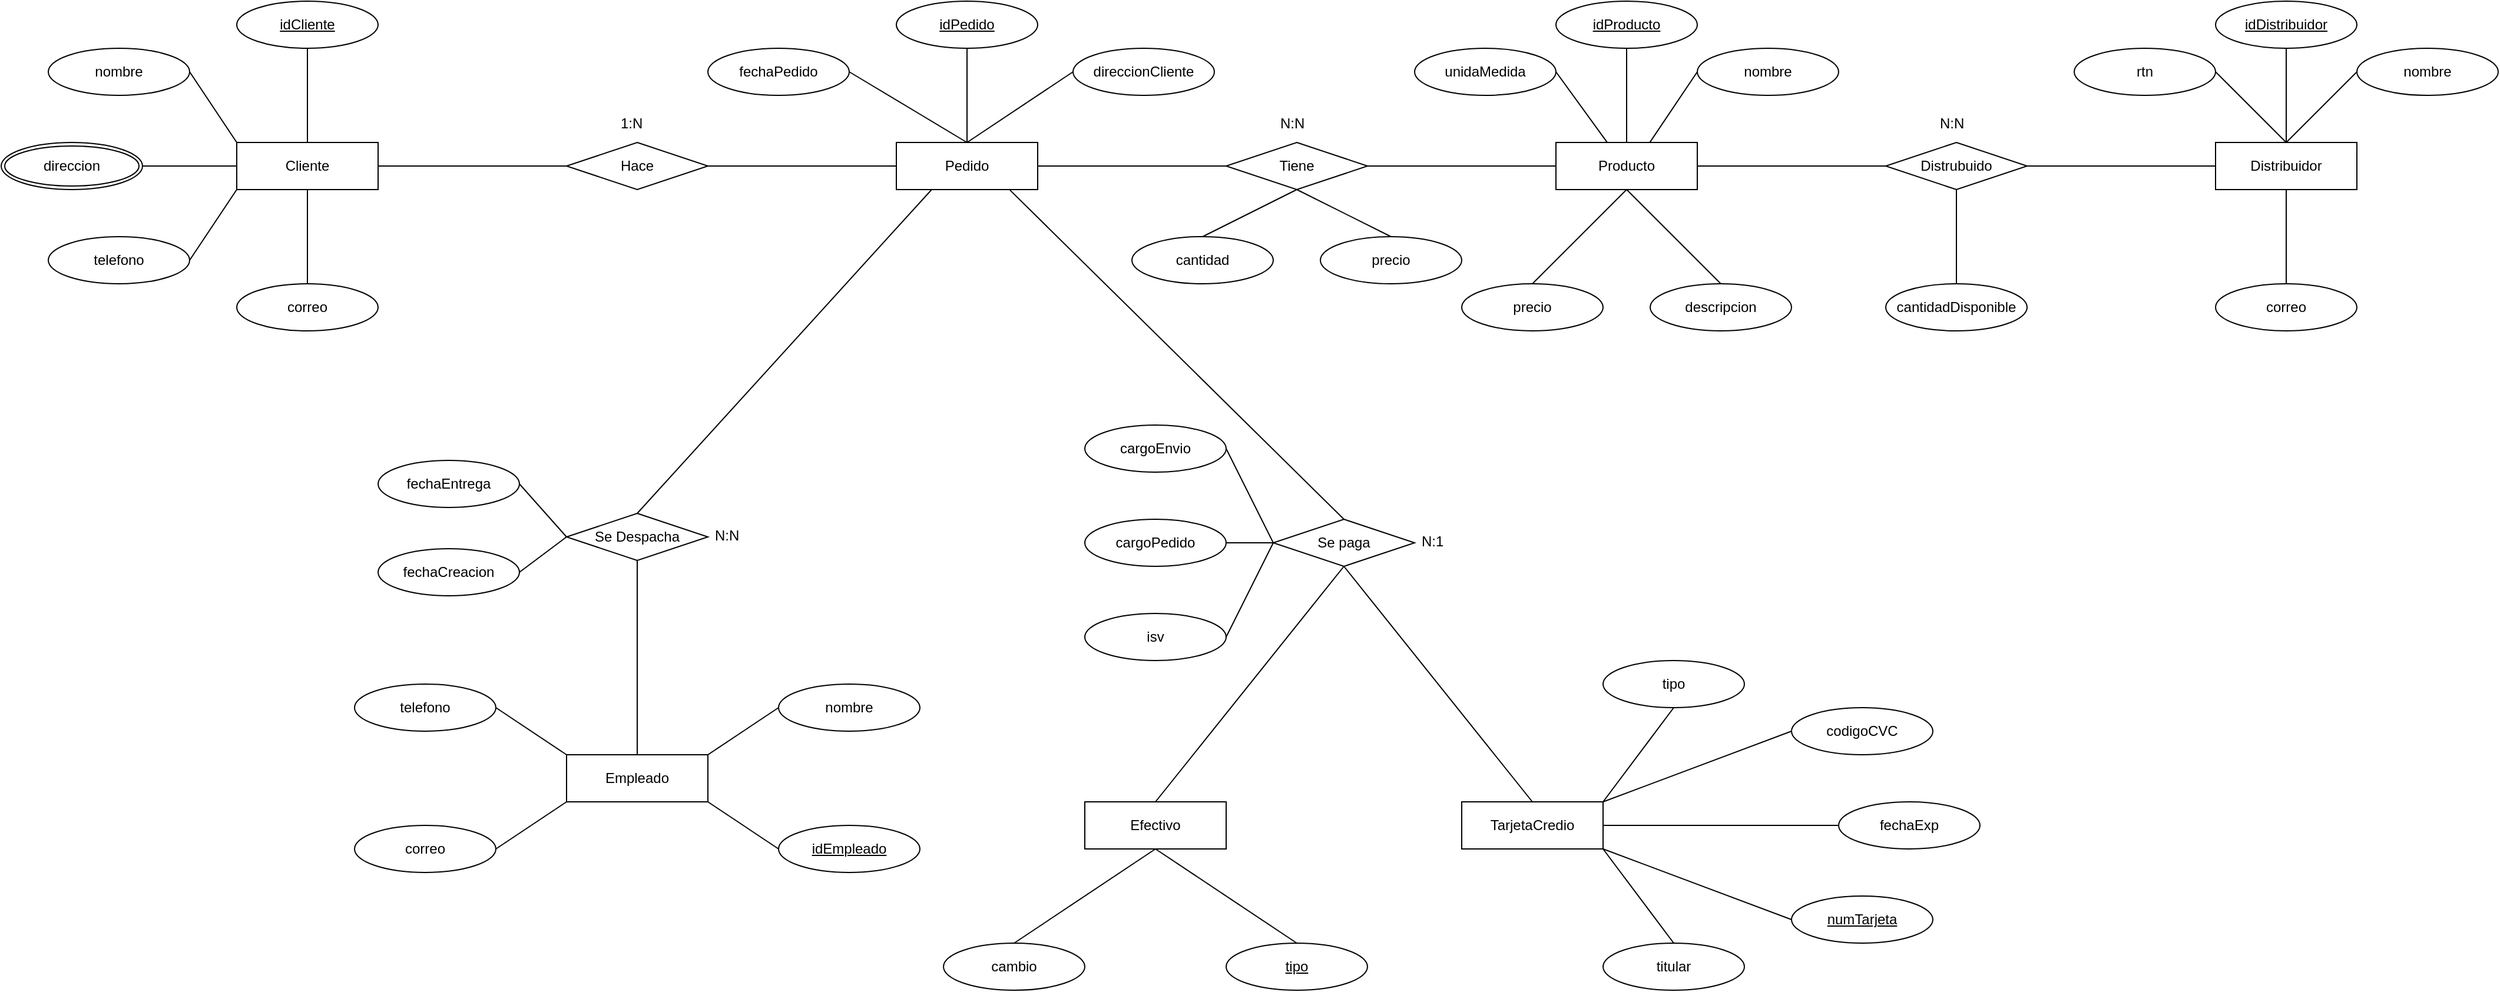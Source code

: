 <mxfile version="13.8.1" type="github">
  <diagram id="cCk7_auXHU_CZTxWtfFX" name="Page-1">
    <mxGraphModel dx="1583" dy="659" grid="1" gridSize="10" guides="1" tooltips="1" connect="1" arrows="1" fold="1" page="1" pageScale="1" pageWidth="1600" pageHeight="900" math="0" shadow="0">
      <root>
        <mxCell id="0" />
        <mxCell id="1" parent="0" />
        <mxCell id="Xc1ay_7yRxXx6vF0XpAz-1" value="Cliente" style="whiteSpace=wrap;html=1;align=center;" parent="1" vertex="1">
          <mxGeometry x="240" y="160" width="120" height="40" as="geometry" />
        </mxCell>
        <mxCell id="Xc1ay_7yRxXx6vF0XpAz-2" value="nombre" style="ellipse;whiteSpace=wrap;html=1;align=center;" parent="1" vertex="1">
          <mxGeometry x="80" y="80" width="120" height="40" as="geometry" />
        </mxCell>
        <mxCell id="Xc1ay_7yRxXx6vF0XpAz-3" value="idCliente" style="ellipse;whiteSpace=wrap;html=1;align=center;fontStyle=4;" parent="1" vertex="1">
          <mxGeometry x="240" y="40" width="120" height="40" as="geometry" />
        </mxCell>
        <mxCell id="Xc1ay_7yRxXx6vF0XpAz-5" value="telefono" style="ellipse;whiteSpace=wrap;html=1;align=center;" parent="1" vertex="1">
          <mxGeometry x="80" y="240" width="120" height="40" as="geometry" />
        </mxCell>
        <mxCell id="Xc1ay_7yRxXx6vF0XpAz-6" value="&lt;div&gt;correo&lt;/div&gt;" style="ellipse;whiteSpace=wrap;html=1;align=center;" parent="1" vertex="1">
          <mxGeometry x="240" y="280" width="120" height="40" as="geometry" />
        </mxCell>
        <mxCell id="Xc1ay_7yRxXx6vF0XpAz-7" value="" style="endArrow=none;html=1;rounded=0;entryX=0.5;entryY=1;entryDx=0;entryDy=0;" parent="1" source="Xc1ay_7yRxXx6vF0XpAz-1" target="Xc1ay_7yRxXx6vF0XpAz-3" edge="1">
          <mxGeometry relative="1" as="geometry">
            <mxPoint x="300" y="159" as="sourcePoint" />
            <mxPoint x="294" y="82" as="targetPoint" />
          </mxGeometry>
        </mxCell>
        <mxCell id="Xc1ay_7yRxXx6vF0XpAz-9" value="" style="endArrow=none;html=1;rounded=0;entryX=0;entryY=1;entryDx=0;entryDy=0;exitX=1;exitY=0.5;exitDx=0;exitDy=0;" parent="1" source="Xc1ay_7yRxXx6vF0XpAz-5" target="Xc1ay_7yRxXx6vF0XpAz-1" edge="1">
          <mxGeometry relative="1" as="geometry">
            <mxPoint x="200" y="260" as="sourcePoint" />
            <mxPoint x="360" y="260" as="targetPoint" />
          </mxGeometry>
        </mxCell>
        <mxCell id="Xc1ay_7yRxXx6vF0XpAz-10" value="" style="endArrow=none;html=1;rounded=0;" parent="1" source="Xc1ay_7yRxXx6vF0XpAz-1" target="Xc1ay_7yRxXx6vF0XpAz-6" edge="1">
          <mxGeometry relative="1" as="geometry">
            <mxPoint x="300" y="200" as="sourcePoint" />
            <mxPoint x="460" y="200" as="targetPoint" />
          </mxGeometry>
        </mxCell>
        <mxCell id="Xc1ay_7yRxXx6vF0XpAz-11" value="" style="endArrow=none;html=1;rounded=0;entryX=0;entryY=0;entryDx=0;entryDy=0;exitX=1;exitY=0.5;exitDx=0;exitDy=0;" parent="1" source="Xc1ay_7yRxXx6vF0XpAz-2" target="Xc1ay_7yRxXx6vF0XpAz-1" edge="1">
          <mxGeometry relative="1" as="geometry">
            <mxPoint x="200" y="110" as="sourcePoint" />
            <mxPoint x="360" y="100" as="targetPoint" />
          </mxGeometry>
        </mxCell>
        <mxCell id="Xc1ay_7yRxXx6vF0XpAz-12" value="" style="endArrow=none;html=1;rounded=0;entryX=0;entryY=0.5;entryDx=0;entryDy=0;" parent="1" target="Xc1ay_7yRxXx6vF0XpAz-1" edge="1">
          <mxGeometry relative="1" as="geometry">
            <mxPoint x="160" y="180" as="sourcePoint" />
            <mxPoint x="320" y="180" as="targetPoint" />
          </mxGeometry>
        </mxCell>
        <mxCell id="Xc1ay_7yRxXx6vF0XpAz-13" value="" style="endArrow=none;html=1;rounded=0;" parent="1" source="Xc1ay_7yRxXx6vF0XpAz-1" target="Xc1ay_7yRxXx6vF0XpAz-14" edge="1">
          <mxGeometry relative="1" as="geometry">
            <mxPoint x="360" y="180" as="sourcePoint" />
            <mxPoint x="520" y="180" as="targetPoint" />
          </mxGeometry>
        </mxCell>
        <mxCell id="Xc1ay_7yRxXx6vF0XpAz-14" value="Hace" style="shape=rhombus;perimeter=rhombusPerimeter;whiteSpace=wrap;html=1;align=center;" parent="1" vertex="1">
          <mxGeometry x="520" y="160" width="120" height="40" as="geometry" />
        </mxCell>
        <mxCell id="Xc1ay_7yRxXx6vF0XpAz-16" value="" style="endArrow=none;html=1;rounded=0;" parent="1" source="Xc1ay_7yRxXx6vF0XpAz-14" target="Xc1ay_7yRxXx6vF0XpAz-17" edge="1">
          <mxGeometry relative="1" as="geometry">
            <mxPoint x="640" y="180" as="sourcePoint" />
            <mxPoint x="800" y="180" as="targetPoint" />
          </mxGeometry>
        </mxCell>
        <mxCell id="Xc1ay_7yRxXx6vF0XpAz-17" value="Pedido" style="whiteSpace=wrap;html=1;align=center;" parent="1" vertex="1">
          <mxGeometry x="800" y="160" width="120" height="40" as="geometry" />
        </mxCell>
        <mxCell id="Xc1ay_7yRxXx6vF0XpAz-18" value="1:N" style="text;strokeColor=none;fillColor=none;spacingLeft=4;spacingRight=4;overflow=hidden;rotatable=0;points=[[0,0.5],[1,0.5]];portConstraint=eastwest;fontSize=12;" parent="1" vertex="1">
          <mxGeometry x="560" y="130" width="40" height="30" as="geometry" />
        </mxCell>
        <mxCell id="Xc1ay_7yRxXx6vF0XpAz-19" value="idPedido" style="ellipse;whiteSpace=wrap;html=1;align=center;fontStyle=4;" parent="1" vertex="1">
          <mxGeometry x="800" y="40" width="120" height="40" as="geometry" />
        </mxCell>
        <mxCell id="Xc1ay_7yRxXx6vF0XpAz-20" value="direccionCliente" style="ellipse;whiteSpace=wrap;html=1;align=center;" parent="1" vertex="1">
          <mxGeometry x="950" y="80" width="120" height="40" as="geometry" />
        </mxCell>
        <mxCell id="Xc1ay_7yRxXx6vF0XpAz-21" value="fechaPedido" style="ellipse;whiteSpace=wrap;html=1;align=center;" parent="1" vertex="1">
          <mxGeometry x="640" y="80" width="120" height="40" as="geometry" />
        </mxCell>
        <mxCell id="Xc1ay_7yRxXx6vF0XpAz-22" value="direccion" style="ellipse;shape=doubleEllipse;margin=3;whiteSpace=wrap;html=1;align=center;" parent="1" vertex="1">
          <mxGeometry x="40" y="160" width="120" height="40" as="geometry" />
        </mxCell>
        <mxCell id="Xc1ay_7yRxXx6vF0XpAz-23" value="" style="endArrow=none;html=1;rounded=0;" parent="1" source="Xc1ay_7yRxXx6vF0XpAz-17" target="Xc1ay_7yRxXx6vF0XpAz-19" edge="1">
          <mxGeometry relative="1" as="geometry">
            <mxPoint x="700" y="80" as="sourcePoint" />
            <mxPoint x="860" y="80" as="targetPoint" />
          </mxGeometry>
        </mxCell>
        <mxCell id="Xc1ay_7yRxXx6vF0XpAz-24" value="" style="endArrow=none;html=1;rounded=0;exitX=1;exitY=0.5;exitDx=0;exitDy=0;entryX=0.5;entryY=0;entryDx=0;entryDy=0;" parent="1" source="Xc1ay_7yRxXx6vF0XpAz-21" target="Xc1ay_7yRxXx6vF0XpAz-17" edge="1">
          <mxGeometry relative="1" as="geometry">
            <mxPoint x="700" y="200" as="sourcePoint" />
            <mxPoint x="860" y="200" as="targetPoint" />
          </mxGeometry>
        </mxCell>
        <mxCell id="Xc1ay_7yRxXx6vF0XpAz-25" value="" style="endArrow=none;html=1;rounded=0;entryX=0;entryY=0.5;entryDx=0;entryDy=0;exitX=0.5;exitY=0;exitDx=0;exitDy=0;" parent="1" source="Xc1ay_7yRxXx6vF0XpAz-17" target="Xc1ay_7yRxXx6vF0XpAz-20" edge="1">
          <mxGeometry relative="1" as="geometry">
            <mxPoint x="860" y="200" as="sourcePoint" />
            <mxPoint x="1020" y="200" as="targetPoint" />
          </mxGeometry>
        </mxCell>
        <mxCell id="Xc1ay_7yRxXx6vF0XpAz-26" value="" style="endArrow=none;html=1;rounded=0;entryX=0;entryY=0.5;entryDx=0;entryDy=0;" parent="1" source="Xc1ay_7yRxXx6vF0XpAz-17" target="Xc1ay_7yRxXx6vF0XpAz-27" edge="1">
          <mxGeometry relative="1" as="geometry">
            <mxPoint x="920" y="180" as="sourcePoint" />
            <mxPoint x="1080" y="180" as="targetPoint" />
          </mxGeometry>
        </mxCell>
        <mxCell id="Xc1ay_7yRxXx6vF0XpAz-27" value="Tiene" style="shape=rhombus;perimeter=rhombusPerimeter;whiteSpace=wrap;html=1;align=center;" parent="1" vertex="1">
          <mxGeometry x="1080" y="160" width="120" height="40" as="geometry" />
        </mxCell>
        <mxCell id="Xc1ay_7yRxXx6vF0XpAz-28" value="N:N" style="text;strokeColor=none;fillColor=none;spacingLeft=4;spacingRight=4;overflow=hidden;rotatable=0;points=[[0,0.5],[1,0.5]];portConstraint=eastwest;fontSize=12;" parent="1" vertex="1">
          <mxGeometry x="1120" y="130" width="40" height="30" as="geometry" />
        </mxCell>
        <mxCell id="Xc1ay_7yRxXx6vF0XpAz-29" value="" style="endArrow=none;html=1;rounded=0;" parent="1" source="Xc1ay_7yRxXx6vF0XpAz-27" target="Xc1ay_7yRxXx6vF0XpAz-32" edge="1">
          <mxGeometry relative="1" as="geometry">
            <mxPoint x="1220" y="220" as="sourcePoint" />
            <mxPoint x="1360" y="180" as="targetPoint" />
          </mxGeometry>
        </mxCell>
        <mxCell id="Xc1ay_7yRxXx6vF0XpAz-30" value="&lt;div&gt;cantidad&lt;/div&gt;" style="ellipse;whiteSpace=wrap;html=1;align=center;" parent="1" vertex="1">
          <mxGeometry x="1000" y="240" width="120" height="40" as="geometry" />
        </mxCell>
        <mxCell id="Xc1ay_7yRxXx6vF0XpAz-31" value="" style="endArrow=none;html=1;rounded=0;exitX=0.5;exitY=0;exitDx=0;exitDy=0;" parent="1" source="Xc1ay_7yRxXx6vF0XpAz-30" edge="1">
          <mxGeometry relative="1" as="geometry">
            <mxPoint x="980" y="200" as="sourcePoint" />
            <mxPoint x="1140" y="200" as="targetPoint" />
          </mxGeometry>
        </mxCell>
        <mxCell id="Xc1ay_7yRxXx6vF0XpAz-32" value="Producto" style="whiteSpace=wrap;html=1;align=center;" parent="1" vertex="1">
          <mxGeometry x="1360" y="160" width="120" height="40" as="geometry" />
        </mxCell>
        <mxCell id="Xc1ay_7yRxXx6vF0XpAz-33" value="nombre" style="ellipse;whiteSpace=wrap;html=1;align=center;" parent="1" vertex="1">
          <mxGeometry x="1480" y="80" width="120" height="40" as="geometry" />
        </mxCell>
        <mxCell id="Xc1ay_7yRxXx6vF0XpAz-34" value="idProducto" style="ellipse;whiteSpace=wrap;html=1;align=center;fontStyle=4;" parent="1" vertex="1">
          <mxGeometry x="1360" y="40" width="120" height="40" as="geometry" />
        </mxCell>
        <mxCell id="Xc1ay_7yRxXx6vF0XpAz-35" value="unidaMedida" style="ellipse;whiteSpace=wrap;html=1;align=center;" parent="1" vertex="1">
          <mxGeometry x="1240" y="80" width="120" height="40" as="geometry" />
        </mxCell>
        <mxCell id="Xc1ay_7yRxXx6vF0XpAz-37" value="descripcion" style="ellipse;whiteSpace=wrap;html=1;align=center;" parent="1" vertex="1">
          <mxGeometry x="1440" y="280" width="120" height="40" as="geometry" />
        </mxCell>
        <mxCell id="Xc1ay_7yRxXx6vF0XpAz-38" value="precio" style="ellipse;whiteSpace=wrap;html=1;align=center;" parent="1" vertex="1">
          <mxGeometry x="1280" y="280" width="120" height="40" as="geometry" />
        </mxCell>
        <mxCell id="Xc1ay_7yRxXx6vF0XpAz-40" value="" style="endArrow=none;html=1;rounded=0;entryX=0.364;entryY=0.004;entryDx=0;entryDy=0;entryPerimeter=0;exitX=1;exitY=0.5;exitDx=0;exitDy=0;" parent="1" source="Xc1ay_7yRxXx6vF0XpAz-35" target="Xc1ay_7yRxXx6vF0XpAz-32" edge="1">
          <mxGeometry relative="1" as="geometry">
            <mxPoint x="1320" y="100" as="sourcePoint" />
            <mxPoint x="1480" y="100" as="targetPoint" />
          </mxGeometry>
        </mxCell>
        <mxCell id="Xc1ay_7yRxXx6vF0XpAz-41" value="" style="endArrow=none;html=1;rounded=0;entryX=0;entryY=0.5;entryDx=0;entryDy=0;exitX=0.663;exitY=0.004;exitDx=0;exitDy=0;exitPerimeter=0;" parent="1" source="Xc1ay_7yRxXx6vF0XpAz-32" target="Xc1ay_7yRxXx6vF0XpAz-33" edge="1">
          <mxGeometry relative="1" as="geometry">
            <mxPoint x="1360" y="100" as="sourcePoint" />
            <mxPoint x="1520" y="100" as="targetPoint" />
          </mxGeometry>
        </mxCell>
        <mxCell id="Xc1ay_7yRxXx6vF0XpAz-42" value="" style="endArrow=none;html=1;rounded=0;exitX=0.5;exitY=0;exitDx=0;exitDy=0;entryX=0.5;entryY=1;entryDx=0;entryDy=0;" parent="1" source="Xc1ay_7yRxXx6vF0XpAz-32" target="Xc1ay_7yRxXx6vF0XpAz-34" edge="1">
          <mxGeometry relative="1" as="geometry">
            <mxPoint x="1270" y="80" as="sourcePoint" />
            <mxPoint x="1430" y="80" as="targetPoint" />
          </mxGeometry>
        </mxCell>
        <mxCell id="Xc1ay_7yRxXx6vF0XpAz-43" value="" style="endArrow=none;html=1;rounded=0;entryX=0.5;entryY=1;entryDx=0;entryDy=0;exitX=0.5;exitY=0;exitDx=0;exitDy=0;" parent="1" source="Xc1ay_7yRxXx6vF0XpAz-38" target="Xc1ay_7yRxXx6vF0XpAz-32" edge="1">
          <mxGeometry relative="1" as="geometry">
            <mxPoint x="1340" y="280" as="sourcePoint" />
            <mxPoint x="1500" y="280" as="targetPoint" />
          </mxGeometry>
        </mxCell>
        <mxCell id="Xc1ay_7yRxXx6vF0XpAz-44" value="" style="endArrow=none;html=1;rounded=0;entryX=0.5;entryY=0;entryDx=0;entryDy=0;" parent="1" target="Xc1ay_7yRxXx6vF0XpAz-37" edge="1">
          <mxGeometry relative="1" as="geometry">
            <mxPoint x="1420" y="200" as="sourcePoint" />
            <mxPoint x="1580" y="200" as="targetPoint" />
          </mxGeometry>
        </mxCell>
        <mxCell id="Xc1ay_7yRxXx6vF0XpAz-45" value="" style="endArrow=none;html=1;rounded=0;" parent="1" source="Xc1ay_7yRxXx6vF0XpAz-32" target="Xc1ay_7yRxXx6vF0XpAz-47" edge="1">
          <mxGeometry relative="1" as="geometry">
            <mxPoint x="1470" y="180.21" as="sourcePoint" />
            <mxPoint x="1640" y="180" as="targetPoint" />
          </mxGeometry>
        </mxCell>
        <mxCell id="Xc1ay_7yRxXx6vF0XpAz-47" value="Distrubuido" style="shape=rhombus;perimeter=rhombusPerimeter;whiteSpace=wrap;html=1;align=center;" parent="1" vertex="1">
          <mxGeometry x="1640" y="160" width="120" height="40" as="geometry" />
        </mxCell>
        <mxCell id="Xc1ay_7yRxXx6vF0XpAz-48" value="" style="endArrow=none;html=1;rounded=0;" parent="1" source="Xc1ay_7yRxXx6vF0XpAz-47" target="Xc1ay_7yRxXx6vF0XpAz-49" edge="1">
          <mxGeometry relative="1" as="geometry">
            <mxPoint x="1760" y="180" as="sourcePoint" />
            <mxPoint x="1920" y="180" as="targetPoint" />
          </mxGeometry>
        </mxCell>
        <mxCell id="Xc1ay_7yRxXx6vF0XpAz-49" value="Distribuidor" style="whiteSpace=wrap;html=1;align=center;" parent="1" vertex="1">
          <mxGeometry x="1920" y="160" width="120" height="40" as="geometry" />
        </mxCell>
        <mxCell id="Xc1ay_7yRxXx6vF0XpAz-51" value="cantidadDisponible" style="ellipse;whiteSpace=wrap;html=1;align=center;" parent="1" vertex="1">
          <mxGeometry x="1640" y="280" width="120" height="40" as="geometry" />
        </mxCell>
        <mxCell id="Xc1ay_7yRxXx6vF0XpAz-52" value="" style="endArrow=none;html=1;rounded=0;" parent="1" source="Xc1ay_7yRxXx6vF0XpAz-51" target="Xc1ay_7yRxXx6vF0XpAz-47" edge="1">
          <mxGeometry relative="1" as="geometry">
            <mxPoint x="1660" y="110" as="sourcePoint" />
            <mxPoint x="1820" y="110" as="targetPoint" />
          </mxGeometry>
        </mxCell>
        <mxCell id="Xc1ay_7yRxXx6vF0XpAz-53" value="N:N" style="text;strokeColor=none;fillColor=none;spacingLeft=4;spacingRight=4;overflow=hidden;rotatable=0;points=[[0,0.5],[1,0.5]];portConstraint=eastwest;fontSize=12;" parent="1" vertex="1">
          <mxGeometry x="1680" y="130" width="40" height="30" as="geometry" />
        </mxCell>
        <mxCell id="Xc1ay_7yRxXx6vF0XpAz-54" value="idDistribuidor" style="ellipse;whiteSpace=wrap;html=1;align=center;fontStyle=4;" parent="1" vertex="1">
          <mxGeometry x="1920" y="40" width="120" height="40" as="geometry" />
        </mxCell>
        <mxCell id="Xc1ay_7yRxXx6vF0XpAz-55" value="rtn" style="ellipse;whiteSpace=wrap;html=1;align=center;" parent="1" vertex="1">
          <mxGeometry x="1800" y="80" width="120" height="40" as="geometry" />
        </mxCell>
        <mxCell id="Xc1ay_7yRxXx6vF0XpAz-56" value="nombre" style="ellipse;whiteSpace=wrap;html=1;align=center;" parent="1" vertex="1">
          <mxGeometry x="2040" y="80" width="120" height="40" as="geometry" />
        </mxCell>
        <mxCell id="Xc1ay_7yRxXx6vF0XpAz-57" value="&lt;div&gt;correo&lt;/div&gt;" style="ellipse;whiteSpace=wrap;html=1;align=center;" parent="1" vertex="1">
          <mxGeometry x="1920" y="280" width="120" height="40" as="geometry" />
        </mxCell>
        <mxCell id="Xc1ay_7yRxXx6vF0XpAz-59" value="" style="endArrow=none;html=1;rounded=0;entryX=0.5;entryY=1;entryDx=0;entryDy=0;exitX=0.5;exitY=0;exitDx=0;exitDy=0;" parent="1" source="Xc1ay_7yRxXx6vF0XpAz-49" target="Xc1ay_7yRxXx6vF0XpAz-54" edge="1">
          <mxGeometry relative="1" as="geometry">
            <mxPoint x="1890" y="140" as="sourcePoint" />
            <mxPoint x="2050" y="140" as="targetPoint" />
          </mxGeometry>
        </mxCell>
        <mxCell id="Xc1ay_7yRxXx6vF0XpAz-60" value="" style="endArrow=none;html=1;rounded=0;entryX=0.5;entryY=0;entryDx=0;entryDy=0;exitX=1;exitY=0.5;exitDx=0;exitDy=0;" parent="1" source="Xc1ay_7yRxXx6vF0XpAz-55" target="Xc1ay_7yRxXx6vF0XpAz-49" edge="1">
          <mxGeometry relative="1" as="geometry">
            <mxPoint x="1920" y="100" as="sourcePoint" />
            <mxPoint x="2080" y="100" as="targetPoint" />
          </mxGeometry>
        </mxCell>
        <mxCell id="Xc1ay_7yRxXx6vF0XpAz-61" value="" style="endArrow=none;html=1;rounded=0;exitX=0.5;exitY=0;exitDx=0;exitDy=0;entryX=0;entryY=0.5;entryDx=0;entryDy=0;" parent="1" source="Xc1ay_7yRxXx6vF0XpAz-49" target="Xc1ay_7yRxXx6vF0XpAz-56" edge="1">
          <mxGeometry relative="1" as="geometry">
            <mxPoint x="1880" y="100" as="sourcePoint" />
            <mxPoint x="2040" y="100" as="targetPoint" />
          </mxGeometry>
        </mxCell>
        <mxCell id="Xc1ay_7yRxXx6vF0XpAz-62" value="" style="endArrow=none;html=1;rounded=0;entryX=0.5;entryY=1;entryDx=0;entryDy=0;exitX=0.5;exitY=0;exitDx=0;exitDy=0;" parent="1" source="Xc1ay_7yRxXx6vF0XpAz-57" target="Xc1ay_7yRxXx6vF0XpAz-49" edge="1">
          <mxGeometry relative="1" as="geometry">
            <mxPoint x="1900" y="280" as="sourcePoint" />
            <mxPoint x="2060" y="280" as="targetPoint" />
          </mxGeometry>
        </mxCell>
        <mxCell id="Xc1ay_7yRxXx6vF0XpAz-64" value="" style="endArrow=none;html=1;rounded=0;entryX=0.25;entryY=1;entryDx=0;entryDy=0;exitX=0.5;exitY=0;exitDx=0;exitDy=0;" parent="1" source="Xc1ay_7yRxXx6vF0XpAz-65" target="Xc1ay_7yRxXx6vF0XpAz-17" edge="1">
          <mxGeometry relative="1" as="geometry">
            <mxPoint x="860" y="390" as="sourcePoint" />
            <mxPoint x="860" y="200" as="targetPoint" />
          </mxGeometry>
        </mxCell>
        <mxCell id="Xc1ay_7yRxXx6vF0XpAz-65" value="Se Despacha" style="shape=rhombus;perimeter=rhombusPerimeter;whiteSpace=wrap;html=1;align=center;" parent="1" vertex="1">
          <mxGeometry x="520" y="475" width="120" height="40" as="geometry" />
        </mxCell>
        <mxCell id="Xc1ay_7yRxXx6vF0XpAz-68" value="" style="endArrow=none;html=1;rounded=0;entryX=0.5;entryY=1;entryDx=0;entryDy=0;" parent="1" source="Xc1ay_7yRxXx6vF0XpAz-69" target="Xc1ay_7yRxXx6vF0XpAz-65" edge="1">
          <mxGeometry relative="1" as="geometry">
            <mxPoint x="819.41" y="690" as="sourcePoint" />
            <mxPoint x="819.41" y="500.0" as="targetPoint" />
          </mxGeometry>
        </mxCell>
        <mxCell id="Xc1ay_7yRxXx6vF0XpAz-69" value="Empleado" style="whiteSpace=wrap;html=1;align=center;" parent="1" vertex="1">
          <mxGeometry x="520" y="680" width="120" height="40" as="geometry" />
        </mxCell>
        <mxCell id="Xc1ay_7yRxXx6vF0XpAz-70" value="nombre" style="ellipse;whiteSpace=wrap;html=1;align=center;" parent="1" vertex="1">
          <mxGeometry x="700" y="620" width="120" height="40" as="geometry" />
        </mxCell>
        <mxCell id="Xc1ay_7yRxXx6vF0XpAz-71" value="idEmpleado" style="ellipse;whiteSpace=wrap;html=1;align=center;fontStyle=4;" parent="1" vertex="1">
          <mxGeometry x="700" y="740" width="120" height="40" as="geometry" />
        </mxCell>
        <mxCell id="Xc1ay_7yRxXx6vF0XpAz-72" value="telefono" style="ellipse;whiteSpace=wrap;html=1;align=center;" parent="1" vertex="1">
          <mxGeometry x="340" y="620" width="120" height="40" as="geometry" />
        </mxCell>
        <mxCell id="Xc1ay_7yRxXx6vF0XpAz-73" value="&lt;div&gt;correo&lt;/div&gt;" style="ellipse;whiteSpace=wrap;html=1;align=center;" parent="1" vertex="1">
          <mxGeometry x="340" y="740" width="120" height="40" as="geometry" />
        </mxCell>
        <mxCell id="Xc1ay_7yRxXx6vF0XpAz-75" value="fechaEntrega" style="ellipse;whiteSpace=wrap;html=1;align=center;" parent="1" vertex="1">
          <mxGeometry x="360" y="430" width="120" height="40" as="geometry" />
        </mxCell>
        <mxCell id="Xc1ay_7yRxXx6vF0XpAz-76" value="fechaCreacion" style="ellipse;whiteSpace=wrap;html=1;align=center;" parent="1" vertex="1">
          <mxGeometry x="360" y="505" width="120" height="40" as="geometry" />
        </mxCell>
        <mxCell id="Xc1ay_7yRxXx6vF0XpAz-77" value="" style="endArrow=none;html=1;rounded=0;exitX=1;exitY=0.5;exitDx=0;exitDy=0;entryX=0;entryY=0.5;entryDx=0;entryDy=0;" parent="1" source="Xc1ay_7yRxXx6vF0XpAz-75" target="Xc1ay_7yRxXx6vF0XpAz-65" edge="1">
          <mxGeometry relative="1" as="geometry">
            <mxPoint x="420" y="565" as="sourcePoint" />
            <mxPoint x="580" y="565" as="targetPoint" />
          </mxGeometry>
        </mxCell>
        <mxCell id="Xc1ay_7yRxXx6vF0XpAz-78" value="" style="endArrow=none;html=1;rounded=0;exitX=0;exitY=0.5;exitDx=0;exitDy=0;entryX=1;entryY=0.5;entryDx=0;entryDy=0;" parent="1" source="Xc1ay_7yRxXx6vF0XpAz-65" target="Xc1ay_7yRxXx6vF0XpAz-76" edge="1">
          <mxGeometry relative="1" as="geometry">
            <mxPoint x="640" y="495" as="sourcePoint" />
            <mxPoint x="720" y="495" as="targetPoint" />
          </mxGeometry>
        </mxCell>
        <mxCell id="Xc1ay_7yRxXx6vF0XpAz-82" value="N:N" style="text;strokeColor=none;fillColor=none;spacingLeft=4;spacingRight=4;overflow=hidden;rotatable=0;points=[[0,0.5],[1,0.5]];portConstraint=eastwest;fontSize=12;" parent="1" vertex="1">
          <mxGeometry x="640" y="480" width="40" height="30" as="geometry" />
        </mxCell>
        <mxCell id="Xc1ay_7yRxXx6vF0XpAz-84" value="" style="endArrow=none;html=1;rounded=0;exitX=1;exitY=0.5;exitDx=0;exitDy=0;entryX=0;entryY=0;entryDx=0;entryDy=0;" parent="1" source="Xc1ay_7yRxXx6vF0XpAz-72" target="Xc1ay_7yRxXx6vF0XpAz-69" edge="1">
          <mxGeometry relative="1" as="geometry">
            <mxPoint x="430" y="730" as="sourcePoint" />
            <mxPoint x="590" y="730" as="targetPoint" />
          </mxGeometry>
        </mxCell>
        <mxCell id="Xc1ay_7yRxXx6vF0XpAz-85" value="" style="endArrow=none;html=1;rounded=0;entryX=0;entryY=1;entryDx=0;entryDy=0;exitX=1;exitY=0.5;exitDx=0;exitDy=0;" parent="1" source="Xc1ay_7yRxXx6vF0XpAz-73" target="Xc1ay_7yRxXx6vF0XpAz-69" edge="1">
          <mxGeometry relative="1" as="geometry">
            <mxPoint x="460" y="760" as="sourcePoint" />
            <mxPoint x="620" y="760" as="targetPoint" />
          </mxGeometry>
        </mxCell>
        <mxCell id="Xc1ay_7yRxXx6vF0XpAz-86" value="" style="endArrow=none;html=1;rounded=0;exitX=1;exitY=1;exitDx=0;exitDy=0;entryX=0;entryY=0.5;entryDx=0;entryDy=0;" parent="1" source="Xc1ay_7yRxXx6vF0XpAz-69" target="Xc1ay_7yRxXx6vF0XpAz-71" edge="1">
          <mxGeometry relative="1" as="geometry">
            <mxPoint x="560" y="770" as="sourcePoint" />
            <mxPoint x="720" y="770" as="targetPoint" />
          </mxGeometry>
        </mxCell>
        <mxCell id="Xc1ay_7yRxXx6vF0XpAz-88" value="" style="endArrow=none;html=1;rounded=0;entryX=0;entryY=0.5;entryDx=0;entryDy=0;exitX=1;exitY=0;exitDx=0;exitDy=0;" parent="1" source="Xc1ay_7yRxXx6vF0XpAz-69" target="Xc1ay_7yRxXx6vF0XpAz-70" edge="1">
          <mxGeometry relative="1" as="geometry">
            <mxPoint x="640" y="680" as="sourcePoint" />
            <mxPoint x="800" y="680" as="targetPoint" />
          </mxGeometry>
        </mxCell>
        <mxCell id="Xc1ay_7yRxXx6vF0XpAz-96" value="Se paga" style="shape=rhombus;perimeter=rhombusPerimeter;whiteSpace=wrap;html=1;align=center;" parent="1" vertex="1">
          <mxGeometry x="1120" y="480" width="120" height="40" as="geometry" />
        </mxCell>
        <mxCell id="Xc1ay_7yRxXx6vF0XpAz-103" value="" style="endArrow=none;html=1;rounded=0;entryX=0.5;entryY=0;entryDx=0;entryDy=0;exitX=0.804;exitY=1.011;exitDx=0;exitDy=0;exitPerimeter=0;" parent="1" source="Xc1ay_7yRxXx6vF0XpAz-17" target="Xc1ay_7yRxXx6vF0XpAz-96" edge="1">
          <mxGeometry relative="1" as="geometry">
            <mxPoint x="877" y="201" as="sourcePoint" />
            <mxPoint x="1040" y="350" as="targetPoint" />
          </mxGeometry>
        </mxCell>
        <mxCell id="tycoJyhCb8Sr3pGikRSo-5" value="" style="endArrow=none;html=1;rounded=0;exitX=0;exitY=0.5;exitDx=0;exitDy=0;entryX=1;entryY=0.5;entryDx=0;entryDy=0;" parent="1" source="Xc1ay_7yRxXx6vF0XpAz-96" target="tycoJyhCb8Sr3pGikRSo-7" edge="1">
          <mxGeometry relative="1" as="geometry">
            <mxPoint x="1240" y="700" as="sourcePoint" />
            <mxPoint x="1400" y="700" as="targetPoint" />
          </mxGeometry>
        </mxCell>
        <mxCell id="tycoJyhCb8Sr3pGikRSo-6" value="N:1" style="text;strokeColor=none;fillColor=none;spacingLeft=4;spacingRight=4;overflow=hidden;rotatable=0;points=[[0,0.5],[1,0.5]];portConstraint=eastwest;fontSize=12;" parent="1" vertex="1">
          <mxGeometry x="1240" y="485" width="40" height="30" as="geometry" />
        </mxCell>
        <mxCell id="tycoJyhCb8Sr3pGikRSo-7" value="cargoEnvio" style="ellipse;whiteSpace=wrap;html=1;align=center;" parent="1" vertex="1">
          <mxGeometry x="960" y="400" width="120" height="40" as="geometry" />
        </mxCell>
        <mxCell id="tycoJyhCb8Sr3pGikRSo-8" value="cargoPedido" style="ellipse;whiteSpace=wrap;html=1;align=center;" parent="1" vertex="1">
          <mxGeometry x="960" y="480" width="120" height="40" as="geometry" />
        </mxCell>
        <mxCell id="tycoJyhCb8Sr3pGikRSo-9" value="" style="endArrow=none;html=1;rounded=0;exitX=1;exitY=0.5;exitDx=0;exitDy=0;entryX=0;entryY=0.5;entryDx=0;entryDy=0;" parent="1" source="tycoJyhCb8Sr3pGikRSo-8" target="Xc1ay_7yRxXx6vF0XpAz-96" edge="1">
          <mxGeometry relative="1" as="geometry">
            <mxPoint x="1080" y="539.76" as="sourcePoint" />
            <mxPoint x="1120" y="500" as="targetPoint" />
          </mxGeometry>
        </mxCell>
        <mxCell id="tycoJyhCb8Sr3pGikRSo-10" value="isv" style="ellipse;whiteSpace=wrap;html=1;align=center;" parent="1" vertex="1">
          <mxGeometry x="960" y="560" width="120" height="40" as="geometry" />
        </mxCell>
        <mxCell id="tycoJyhCb8Sr3pGikRSo-12" value="" style="endArrow=none;html=1;rounded=0;exitX=1;exitY=0.5;exitDx=0;exitDy=0;" parent="1" source="tycoJyhCb8Sr3pGikRSo-10" edge="1">
          <mxGeometry relative="1" as="geometry">
            <mxPoint x="1080" y="579.5" as="sourcePoint" />
            <mxPoint x="1120" y="500" as="targetPoint" />
          </mxGeometry>
        </mxCell>
        <mxCell id="tycoJyhCb8Sr3pGikRSo-19" value="Efectivo" style="whiteSpace=wrap;html=1;align=center;" parent="1" vertex="1">
          <mxGeometry x="960" y="720" width="120" height="40" as="geometry" />
        </mxCell>
        <mxCell id="tycoJyhCb8Sr3pGikRSo-20" value="TarjetaCredio" style="whiteSpace=wrap;html=1;align=center;" parent="1" vertex="1">
          <mxGeometry x="1280" y="720" width="120" height="40" as="geometry" />
        </mxCell>
        <mxCell id="tycoJyhCb8Sr3pGikRSo-21" value="" style="endArrow=none;html=1;rounded=0;entryX=0.5;entryY=1;entryDx=0;entryDy=0;exitX=0.5;exitY=0;exitDx=0;exitDy=0;" parent="1" source="tycoJyhCb8Sr3pGikRSo-19" edge="1">
          <mxGeometry relative="1" as="geometry">
            <mxPoint x="1000" y="590" as="sourcePoint" />
            <mxPoint x="1180" y="520" as="targetPoint" />
          </mxGeometry>
        </mxCell>
        <mxCell id="tycoJyhCb8Sr3pGikRSo-22" value="" style="endArrow=none;html=1;rounded=0;exitX=0.5;exitY=1;exitDx=0;exitDy=0;entryX=0.5;entryY=0;entryDx=0;entryDy=0;" parent="1" target="tycoJyhCb8Sr3pGikRSo-20" edge="1">
          <mxGeometry relative="1" as="geometry">
            <mxPoint x="1180" y="520" as="sourcePoint" />
            <mxPoint x="1410" y="560" as="targetPoint" />
          </mxGeometry>
        </mxCell>
        <mxCell id="tycoJyhCb8Sr3pGikRSo-24" value="cambio" style="ellipse;whiteSpace=wrap;html=1;align=center;" parent="1" vertex="1">
          <mxGeometry x="840" y="840" width="120" height="40" as="geometry" />
        </mxCell>
        <mxCell id="tycoJyhCb8Sr3pGikRSo-29" value="titular" style="ellipse;whiteSpace=wrap;html=1;align=center;" parent="1" vertex="1">
          <mxGeometry x="1400" y="840" width="120" height="40" as="geometry" />
        </mxCell>
        <mxCell id="tycoJyhCb8Sr3pGikRSo-30" value="fechaExp" style="ellipse;whiteSpace=wrap;html=1;align=center;" parent="1" vertex="1">
          <mxGeometry x="1600" y="720" width="120" height="40" as="geometry" />
        </mxCell>
        <mxCell id="tycoJyhCb8Sr3pGikRSo-31" value="codigoCVC" style="ellipse;whiteSpace=wrap;html=1;align=center;" parent="1" vertex="1">
          <mxGeometry x="1560" y="640" width="120" height="40" as="geometry" />
        </mxCell>
        <mxCell id="tycoJyhCb8Sr3pGikRSo-33" value="" style="endArrow=none;html=1;rounded=0;exitX=1;exitY=0;exitDx=0;exitDy=0;entryX=0.5;entryY=1;entryDx=0;entryDy=0;" parent="1" source="tycoJyhCb8Sr3pGikRSo-20" edge="1">
          <mxGeometry relative="1" as="geometry">
            <mxPoint x="1460" y="770" as="sourcePoint" />
            <mxPoint x="1460" y="640" as="targetPoint" />
          </mxGeometry>
        </mxCell>
        <mxCell id="tycoJyhCb8Sr3pGikRSo-34" value="" style="endArrow=none;html=1;rounded=0;exitX=1;exitY=0;exitDx=0;exitDy=0;entryX=0;entryY=0.5;entryDx=0;entryDy=0;" parent="1" source="tycoJyhCb8Sr3pGikRSo-20" target="tycoJyhCb8Sr3pGikRSo-31" edge="1">
          <mxGeometry relative="1" as="geometry">
            <mxPoint x="1440" y="750" as="sourcePoint" />
            <mxPoint x="1600" y="750" as="targetPoint" />
          </mxGeometry>
        </mxCell>
        <mxCell id="tycoJyhCb8Sr3pGikRSo-35" value="" style="endArrow=none;html=1;rounded=0;exitX=1;exitY=1;exitDx=0;exitDy=0;entryX=0.5;entryY=0;entryDx=0;entryDy=0;" parent="1" source="tycoJyhCb8Sr3pGikRSo-20" target="tycoJyhCb8Sr3pGikRSo-29" edge="1">
          <mxGeometry relative="1" as="geometry">
            <mxPoint x="1480" y="770" as="sourcePoint" />
            <mxPoint x="1640" y="770" as="targetPoint" />
          </mxGeometry>
        </mxCell>
        <mxCell id="tycoJyhCb8Sr3pGikRSo-36" value="" style="endArrow=none;html=1;rounded=0;entryX=0;entryY=0.5;entryDx=0;entryDy=0;exitX=1;exitY=1;exitDx=0;exitDy=0;" parent="1" source="tycoJyhCb8Sr3pGikRSo-20" edge="1">
          <mxGeometry relative="1" as="geometry">
            <mxPoint x="1430" y="750" as="sourcePoint" />
            <mxPoint x="1560" y="820" as="targetPoint" />
          </mxGeometry>
        </mxCell>
        <mxCell id="tycoJyhCb8Sr3pGikRSo-37" value="" style="endArrow=none;html=1;rounded=0;entryX=0;entryY=0.5;entryDx=0;entryDy=0;exitX=1;exitY=0.5;exitDx=0;exitDy=0;" parent="1" source="tycoJyhCb8Sr3pGikRSo-20" target="tycoJyhCb8Sr3pGikRSo-30" edge="1">
          <mxGeometry relative="1" as="geometry">
            <mxPoint x="1450" y="740" as="sourcePoint" />
            <mxPoint x="1570" y="750" as="targetPoint" />
          </mxGeometry>
        </mxCell>
        <mxCell id="tycoJyhCb8Sr3pGikRSo-38" value="" style="endArrow=none;html=1;rounded=0;entryX=0.5;entryY=1;entryDx=0;entryDy=0;exitX=0.5;exitY=0;exitDx=0;exitDy=0;" parent="1" source="tycoJyhCb8Sr3pGikRSo-24" target="tycoJyhCb8Sr3pGikRSo-19" edge="1">
          <mxGeometry relative="1" as="geometry">
            <mxPoint x="760" y="740" as="sourcePoint" />
            <mxPoint x="920" y="740" as="targetPoint" />
          </mxGeometry>
        </mxCell>
        <mxCell id="GpEKOkZ7wer3zeVSZ71q-1" value="precio" style="ellipse;whiteSpace=wrap;html=1;align=center;" parent="1" vertex="1">
          <mxGeometry x="1160" y="240" width="120" height="40" as="geometry" />
        </mxCell>
        <mxCell id="GpEKOkZ7wer3zeVSZ71q-2" value="" style="endArrow=none;html=1;rounded=0;entryX=0.5;entryY=0;entryDx=0;entryDy=0;" parent="1" target="GpEKOkZ7wer3zeVSZ71q-1" edge="1">
          <mxGeometry relative="1" as="geometry">
            <mxPoint x="1140" y="200" as="sourcePoint" />
            <mxPoint x="1300" y="200" as="targetPoint" />
          </mxGeometry>
        </mxCell>
        <mxCell id="_9liVVUaYwWo2nUTLUOp-1" value="tipo" style="ellipse;whiteSpace=wrap;html=1;align=center;fontStyle=4;" vertex="1" parent="1">
          <mxGeometry x="1080" y="840" width="120" height="40" as="geometry" />
        </mxCell>
        <mxCell id="_9liVVUaYwWo2nUTLUOp-2" value="" style="endArrow=none;html=1;rounded=0;entryX=0.5;entryY=0;entryDx=0;entryDy=0;" edge="1" parent="1" target="_9liVVUaYwWo2nUTLUOp-1">
          <mxGeometry relative="1" as="geometry">
            <mxPoint x="1020" y="760" as="sourcePoint" />
            <mxPoint x="1160" y="820" as="targetPoint" />
          </mxGeometry>
        </mxCell>
        <mxCell id="_9liVVUaYwWo2nUTLUOp-4" value="numTarjeta" style="ellipse;whiteSpace=wrap;html=1;align=center;fontStyle=4;" vertex="1" parent="1">
          <mxGeometry x="1560" y="800" width="120" height="40" as="geometry" />
        </mxCell>
        <mxCell id="_9liVVUaYwWo2nUTLUOp-5" value="tipo" style="ellipse;whiteSpace=wrap;html=1;align=center;" vertex="1" parent="1">
          <mxGeometry x="1400" y="600" width="120" height="40" as="geometry" />
        </mxCell>
      </root>
    </mxGraphModel>
  </diagram>
</mxfile>
